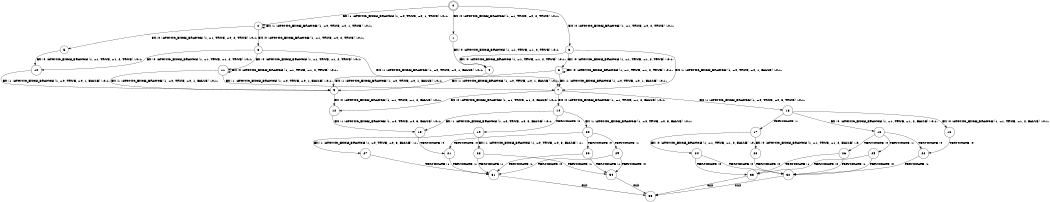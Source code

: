 digraph BCG {
size = "7, 10.5";
center = TRUE;
node [shape = circle];
0 [peripheries = 2];
0 -> 1 [label = "EX !0 !ATOMIC_EXCH_BRANCH (1, +1, TRUE, +0, 2, TRUE) !:0:1:"];
0 -> 2 [label = "EX !1 !ATOMIC_EXCH_BRANCH (1, +0, TRUE, +0, 1, TRUE) !:0:1:"];
0 -> 3 [label = "EX !0 !ATOMIC_EXCH_BRANCH (1, +1, TRUE, +0, 2, TRUE) !:0:1:"];
1 -> 4 [label = "EX !0 !ATOMIC_EXCH_BRANCH (1, +1, TRUE, +1, 2, TRUE) !:0:1:"];
2 -> 5 [label = "EX !0 !ATOMIC_EXCH_BRANCH (1, +1, TRUE, +0, 2, TRUE) !:0:1:"];
2 -> 6 [label = "EX !0 !ATOMIC_EXCH_BRANCH (1, +1, TRUE, +0, 2, TRUE) !:0:1:"];
2 -> 2 [label = "EX !1 !ATOMIC_EXCH_BRANCH (1, +0, TRUE, +0, 1, TRUE) !:0:1:"];
3 -> 4 [label = "EX !0 !ATOMIC_EXCH_BRANCH (1, +1, TRUE, +1, 2, TRUE) !:0:1:"];
3 -> 7 [label = "EX !1 !ATOMIC_EXCH_BRANCH (1, +0, TRUE, +0, 1, FALSE) !:0:1:"];
3 -> 8 [label = "EX !0 !ATOMIC_EXCH_BRANCH (1, +1, TRUE, +1, 2, TRUE) !:0:1:"];
4 -> 9 [label = "EX !1 !ATOMIC_EXCH_BRANCH (1, +0, TRUE, +0, 1, FALSE) !:0:1:"];
5 -> 10 [label = "EX !0 !ATOMIC_EXCH_BRANCH (1, +1, TRUE, +1, 2, TRUE) !:0:1:"];
6 -> 10 [label = "EX !0 !ATOMIC_EXCH_BRANCH (1, +1, TRUE, +1, 2, TRUE) !:0:1:"];
6 -> 7 [label = "EX !1 !ATOMIC_EXCH_BRANCH (1, +0, TRUE, +0, 1, FALSE) !:0:1:"];
6 -> 11 [label = "EX !0 !ATOMIC_EXCH_BRANCH (1, +1, TRUE, +1, 2, TRUE) !:0:1:"];
7 -> 12 [label = "EX !0 !ATOMIC_EXCH_BRANCH (1, +1, TRUE, +1, 2, FALSE) !:0:1:"];
7 -> 13 [label = "EX !1 !ATOMIC_EXCH_BRANCH (1, +0, TRUE, +0, 3, TRUE) !:0:1:"];
7 -> 14 [label = "EX !0 !ATOMIC_EXCH_BRANCH (1, +1, TRUE, +1, 2, FALSE) !:0:1:"];
8 -> 9 [label = "EX !1 !ATOMIC_EXCH_BRANCH (1, +0, TRUE, +0, 1, FALSE) !:0:1:"];
8 -> 7 [label = "EX !1 !ATOMIC_EXCH_BRANCH (1, +0, TRUE, +0, 1, FALSE) !:0:1:"];
8 -> 8 [label = "EX !0 !ATOMIC_EXCH_BRANCH (1, +1, TRUE, +1, 2, TRUE) !:0:1:"];
9 -> 12 [label = "EX !0 !ATOMIC_EXCH_BRANCH (1, +1, TRUE, +1, 2, FALSE) !:0:1:"];
10 -> 9 [label = "EX !1 !ATOMIC_EXCH_BRANCH (1, +0, TRUE, +0, 1, FALSE) !:0:1:"];
11 -> 9 [label = "EX !1 !ATOMIC_EXCH_BRANCH (1, +0, TRUE, +0, 1, FALSE) !:0:1:"];
11 -> 7 [label = "EX !1 !ATOMIC_EXCH_BRANCH (1, +0, TRUE, +0, 1, FALSE) !:0:1:"];
11 -> 11 [label = "EX !0 !ATOMIC_EXCH_BRANCH (1, +1, TRUE, +1, 2, TRUE) !:0:1:"];
12 -> 15 [label = "EX !1 !ATOMIC_EXCH_BRANCH (1, +0, TRUE, +0, 3, FALSE) !:0:1:"];
13 -> 16 [label = "EX !0 !ATOMIC_EXCH_BRANCH (1, +1, TRUE, +1, 2, FALSE) !:0:1:"];
13 -> 17 [label = "TERMINATE !1"];
13 -> 18 [label = "EX !0 !ATOMIC_EXCH_BRANCH (1, +1, TRUE, +1, 2, FALSE) !:0:1:"];
14 -> 15 [label = "EX !1 !ATOMIC_EXCH_BRANCH (1, +0, TRUE, +0, 3, FALSE) !:0:1:"];
14 -> 19 [label = "TERMINATE !0"];
14 -> 20 [label = "EX !1 !ATOMIC_EXCH_BRANCH (1, +0, TRUE, +0, 3, FALSE) !:0:1:"];
15 -> 21 [label = "TERMINATE !0"];
16 -> 22 [label = "TERMINATE !0"];
17 -> 23 [label = "EX !0 !ATOMIC_EXCH_BRANCH (1, +1, TRUE, +1, 2, FALSE) !:0:"];
17 -> 24 [label = "EX !0 !ATOMIC_EXCH_BRANCH (1, +1, TRUE, +1, 2, FALSE) !:0:"];
18 -> 22 [label = "TERMINATE !0"];
18 -> 25 [label = "TERMINATE !1"];
18 -> 26 [label = "TERMINATE !0"];
19 -> 27 [label = "EX !1 !ATOMIC_EXCH_BRANCH (1, +0, TRUE, +0, 3, FALSE) !:1:"];
19 -> 28 [label = "EX !1 !ATOMIC_EXCH_BRANCH (1, +0, TRUE, +0, 3, FALSE) !:1:"];
20 -> 21 [label = "TERMINATE !0"];
20 -> 29 [label = "TERMINATE !1"];
20 -> 30 [label = "TERMINATE !0"];
21 -> 31 [label = "TERMINATE !1"];
22 -> 32 [label = "TERMINATE !1"];
23 -> 32 [label = "TERMINATE !0"];
24 -> 32 [label = "TERMINATE !0"];
24 -> 33 [label = "TERMINATE !0"];
25 -> 32 [label = "TERMINATE !0"];
25 -> 33 [label = "TERMINATE !0"];
26 -> 32 [label = "TERMINATE !1"];
26 -> 33 [label = "TERMINATE !1"];
27 -> 31 [label = "TERMINATE !1"];
28 -> 31 [label = "TERMINATE !1"];
28 -> 34 [label = "TERMINATE !1"];
29 -> 31 [label = "TERMINATE !0"];
29 -> 34 [label = "TERMINATE !0"];
30 -> 31 [label = "TERMINATE !1"];
30 -> 34 [label = "TERMINATE !1"];
31 -> 35 [label = "exit"];
32 -> 35 [label = "exit"];
33 -> 35 [label = "exit"];
34 -> 35 [label = "exit"];
}
